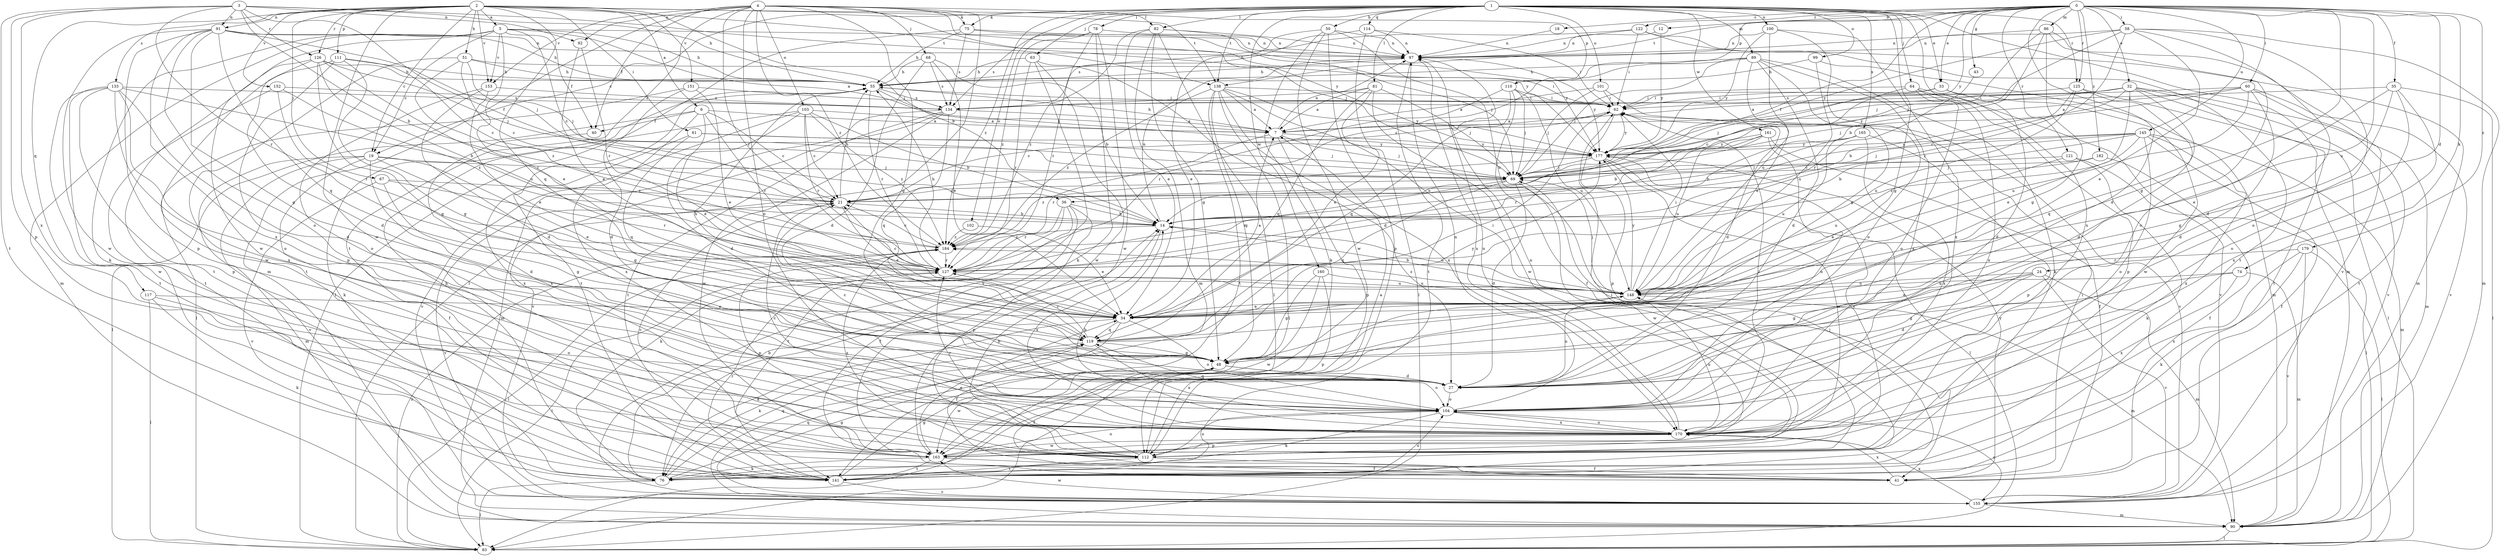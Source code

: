 strict digraph  {
0;
1;
2;
3;
4;
5;
6;
7;
12;
14;
18;
19;
21;
24;
27;
32;
33;
34;
35;
36;
40;
41;
43;
48;
50;
51;
55;
58;
60;
61;
62;
63;
64;
67;
68;
69;
74;
75;
76;
78;
81;
82;
83;
86;
89;
90;
91;
92;
97;
99;
100;
101;
102;
103;
104;
110;
111;
112;
114;
117;
119;
121;
122;
125;
126;
127;
133;
134;
138;
141;
145;
148;
151;
152;
153;
155;
160;
161;
163;
165;
170;
177;
179;
182;
184;
0 -> 12  [label=b];
0 -> 18  [label=c];
0 -> 24  [label=d];
0 -> 27  [label=d];
0 -> 32  [label=e];
0 -> 33  [label=e];
0 -> 35  [label=f];
0 -> 36  [label=f];
0 -> 43  [label=g];
0 -> 48  [label=g];
0 -> 58  [label=i];
0 -> 60  [label=i];
0 -> 74  [label=k];
0 -> 86  [label=m];
0 -> 110  [label=p];
0 -> 121  [label=r];
0 -> 122  [label=r];
0 -> 125  [label=r];
0 -> 138  [label=t];
0 -> 145  [label=u];
0 -> 148  [label=u];
0 -> 177  [label=y];
0 -> 179  [label=z];
0 -> 182  [label=z];
1 -> 19  [label=c];
1 -> 33  [label=e];
1 -> 48  [label=g];
1 -> 50  [label=h];
1 -> 63  [label=j];
1 -> 64  [label=j];
1 -> 75  [label=k];
1 -> 78  [label=l];
1 -> 81  [label=l];
1 -> 82  [label=l];
1 -> 89  [label=m];
1 -> 90  [label=m];
1 -> 99  [label=o];
1 -> 100  [label=o];
1 -> 101  [label=o];
1 -> 102  [label=o];
1 -> 114  [label=q];
1 -> 125  [label=r];
1 -> 138  [label=t];
1 -> 160  [label=w];
1 -> 161  [label=w];
1 -> 165  [label=x];
1 -> 170  [label=x];
1 -> 184  [label=z];
2 -> 5  [label=a];
2 -> 6  [label=a];
2 -> 14  [label=b];
2 -> 19  [label=c];
2 -> 51  [label=h];
2 -> 61  [label=i];
2 -> 67  [label=j];
2 -> 91  [label=n];
2 -> 110  [label=p];
2 -> 111  [label=p];
2 -> 117  [label=q];
2 -> 119  [label=q];
2 -> 126  [label=r];
2 -> 133  [label=s];
2 -> 138  [label=t];
2 -> 151  [label=v];
2 -> 152  [label=v];
2 -> 153  [label=v];
2 -> 163  [label=w];
2 -> 177  [label=y];
3 -> 14  [label=b];
3 -> 36  [label=f];
3 -> 55  [label=h];
3 -> 91  [label=n];
3 -> 92  [label=n];
3 -> 112  [label=p];
3 -> 126  [label=r];
3 -> 127  [label=r];
3 -> 138  [label=t];
3 -> 141  [label=t];
3 -> 170  [label=x];
4 -> 40  [label=f];
4 -> 48  [label=g];
4 -> 68  [label=j];
4 -> 69  [label=j];
4 -> 75  [label=k];
4 -> 82  [label=l];
4 -> 83  [label=l];
4 -> 90  [label=m];
4 -> 92  [label=n];
4 -> 103  [label=o];
4 -> 104  [label=o];
4 -> 127  [label=r];
4 -> 141  [label=t];
4 -> 153  [label=v];
4 -> 177  [label=y];
4 -> 184  [label=z];
5 -> 7  [label=a];
5 -> 19  [label=c];
5 -> 21  [label=c];
5 -> 34  [label=e];
5 -> 40  [label=f];
5 -> 55  [label=h];
5 -> 76  [label=k];
5 -> 90  [label=m];
5 -> 97  [label=n];
5 -> 153  [label=v];
5 -> 163  [label=w];
6 -> 7  [label=a];
6 -> 21  [label=c];
6 -> 34  [label=e];
6 -> 40  [label=f];
6 -> 83  [label=l];
6 -> 127  [label=r];
6 -> 170  [label=x];
7 -> 55  [label=h];
7 -> 69  [label=j];
7 -> 97  [label=n];
7 -> 112  [label=p];
7 -> 127  [label=r];
7 -> 177  [label=y];
12 -> 97  [label=n];
12 -> 177  [label=y];
14 -> 97  [label=n];
14 -> 148  [label=u];
14 -> 170  [label=x];
14 -> 184  [label=z];
18 -> 97  [label=n];
19 -> 27  [label=d];
19 -> 34  [label=e];
19 -> 41  [label=f];
19 -> 48  [label=g];
19 -> 69  [label=j];
19 -> 90  [label=m];
19 -> 155  [label=v];
21 -> 14  [label=b];
21 -> 34  [label=e];
21 -> 55  [label=h];
21 -> 155  [label=v];
24 -> 27  [label=d];
24 -> 34  [label=e];
24 -> 48  [label=g];
24 -> 90  [label=m];
24 -> 148  [label=u];
24 -> 155  [label=v];
27 -> 21  [label=c];
27 -> 104  [label=o];
27 -> 148  [label=u];
32 -> 7  [label=a];
32 -> 21  [label=c];
32 -> 34  [label=e];
32 -> 90  [label=m];
32 -> 119  [label=q];
32 -> 134  [label=s];
32 -> 141  [label=t];
32 -> 155  [label=v];
32 -> 177  [label=y];
33 -> 27  [label=d];
33 -> 62  [label=i];
33 -> 69  [label=j];
33 -> 163  [label=w];
34 -> 7  [label=a];
34 -> 41  [label=f];
34 -> 76  [label=k];
34 -> 104  [label=o];
34 -> 119  [label=q];
35 -> 34  [label=e];
35 -> 48  [label=g];
35 -> 83  [label=l];
35 -> 104  [label=o];
35 -> 134  [label=s];
35 -> 170  [label=x];
36 -> 14  [label=b];
36 -> 41  [label=f];
36 -> 76  [label=k];
36 -> 112  [label=p];
36 -> 127  [label=r];
36 -> 141  [label=t];
40 -> 170  [label=x];
41 -> 62  [label=i];
41 -> 170  [label=x];
41 -> 177  [label=y];
43 -> 127  [label=r];
48 -> 27  [label=d];
48 -> 41  [label=f];
48 -> 104  [label=o];
48 -> 163  [label=w];
50 -> 34  [label=e];
50 -> 76  [label=k];
50 -> 97  [label=n];
50 -> 112  [label=p];
50 -> 148  [label=u];
50 -> 163  [label=w];
51 -> 21  [label=c];
51 -> 55  [label=h];
51 -> 62  [label=i];
51 -> 69  [label=j];
51 -> 141  [label=t];
51 -> 184  [label=z];
55 -> 62  [label=i];
55 -> 127  [label=r];
55 -> 134  [label=s];
55 -> 141  [label=t];
55 -> 177  [label=y];
58 -> 27  [label=d];
58 -> 34  [label=e];
58 -> 69  [label=j];
58 -> 90  [label=m];
58 -> 97  [label=n];
58 -> 104  [label=o];
58 -> 127  [label=r];
58 -> 177  [label=y];
60 -> 7  [label=a];
60 -> 27  [label=d];
60 -> 62  [label=i];
60 -> 69  [label=j];
60 -> 141  [label=t];
60 -> 148  [label=u];
60 -> 155  [label=v];
61 -> 69  [label=j];
61 -> 119  [label=q];
61 -> 170  [label=x];
61 -> 177  [label=y];
62 -> 7  [label=a];
62 -> 21  [label=c];
62 -> 112  [label=p];
62 -> 155  [label=v];
62 -> 177  [label=y];
63 -> 27  [label=d];
63 -> 55  [label=h];
63 -> 127  [label=r];
63 -> 155  [label=v];
63 -> 163  [label=w];
64 -> 21  [label=c];
64 -> 62  [label=i];
64 -> 104  [label=o];
64 -> 112  [label=p];
64 -> 155  [label=v];
64 -> 170  [label=x];
67 -> 21  [label=c];
67 -> 48  [label=g];
67 -> 127  [label=r];
67 -> 155  [label=v];
68 -> 14  [label=b];
68 -> 27  [label=d];
68 -> 34  [label=e];
68 -> 55  [label=h];
68 -> 134  [label=s];
69 -> 21  [label=c];
69 -> 27  [label=d];
69 -> 119  [label=q];
69 -> 127  [label=r];
69 -> 163  [label=w];
74 -> 48  [label=g];
74 -> 90  [label=m];
74 -> 148  [label=u];
74 -> 170  [label=x];
75 -> 55  [label=h];
75 -> 83  [label=l];
75 -> 97  [label=n];
75 -> 134  [label=s];
75 -> 177  [label=y];
76 -> 14  [label=b];
76 -> 48  [label=g];
76 -> 55  [label=h];
76 -> 83  [label=l];
76 -> 119  [label=q];
78 -> 76  [label=k];
78 -> 97  [label=n];
78 -> 127  [label=r];
78 -> 134  [label=s];
78 -> 163  [label=w];
78 -> 184  [label=z];
81 -> 7  [label=a];
81 -> 34  [label=e];
81 -> 69  [label=j];
81 -> 119  [label=q];
81 -> 134  [label=s];
81 -> 163  [label=w];
82 -> 34  [label=e];
82 -> 48  [label=g];
82 -> 69  [label=j];
82 -> 83  [label=l];
82 -> 90  [label=m];
82 -> 97  [label=n];
82 -> 184  [label=z];
83 -> 184  [label=z];
86 -> 14  [label=b];
86 -> 48  [label=g];
86 -> 69  [label=j];
86 -> 97  [label=n];
86 -> 104  [label=o];
86 -> 155  [label=v];
89 -> 21  [label=c];
89 -> 27  [label=d];
89 -> 34  [label=e];
89 -> 55  [label=h];
89 -> 69  [label=j];
89 -> 76  [label=k];
89 -> 104  [label=o];
89 -> 170  [label=x];
90 -> 83  [label=l];
91 -> 48  [label=g];
91 -> 55  [label=h];
91 -> 69  [label=j];
91 -> 97  [label=n];
91 -> 104  [label=o];
91 -> 112  [label=p];
91 -> 119  [label=q];
91 -> 163  [label=w];
91 -> 170  [label=x];
92 -> 34  [label=e];
92 -> 127  [label=r];
97 -> 55  [label=h];
97 -> 141  [label=t];
97 -> 170  [label=x];
97 -> 177  [label=y];
99 -> 55  [label=h];
99 -> 90  [label=m];
99 -> 148  [label=u];
100 -> 48  [label=g];
100 -> 97  [label=n];
100 -> 148  [label=u];
100 -> 170  [label=x];
100 -> 177  [label=y];
101 -> 7  [label=a];
101 -> 27  [label=d];
101 -> 62  [label=i];
101 -> 69  [label=j];
102 -> 34  [label=e];
102 -> 184  [label=z];
103 -> 7  [label=a];
103 -> 14  [label=b];
103 -> 21  [label=c];
103 -> 27  [label=d];
103 -> 76  [label=k];
103 -> 127  [label=r];
103 -> 155  [label=v];
103 -> 184  [label=z];
104 -> 76  [label=k];
104 -> 97  [label=n];
104 -> 119  [label=q];
104 -> 170  [label=x];
110 -> 41  [label=f];
110 -> 62  [label=i];
110 -> 69  [label=j];
110 -> 119  [label=q];
110 -> 127  [label=r];
110 -> 148  [label=u];
111 -> 21  [label=c];
111 -> 48  [label=g];
111 -> 55  [label=h];
111 -> 112  [label=p];
111 -> 163  [label=w];
112 -> 7  [label=a];
112 -> 14  [label=b];
112 -> 41  [label=f];
112 -> 97  [label=n];
112 -> 104  [label=o];
112 -> 141  [label=t];
112 -> 184  [label=z];
114 -> 62  [label=i];
114 -> 83  [label=l];
114 -> 97  [label=n];
114 -> 134  [label=s];
117 -> 34  [label=e];
117 -> 76  [label=k];
117 -> 83  [label=l];
117 -> 104  [label=o];
119 -> 48  [label=g];
119 -> 55  [label=h];
119 -> 62  [label=i];
119 -> 76  [label=k];
119 -> 127  [label=r];
119 -> 170  [label=x];
119 -> 177  [label=y];
121 -> 34  [label=e];
121 -> 69  [label=j];
121 -> 76  [label=k];
121 -> 83  [label=l];
122 -> 55  [label=h];
122 -> 62  [label=i];
122 -> 90  [label=m];
122 -> 97  [label=n];
122 -> 141  [label=t];
125 -> 14  [label=b];
125 -> 27  [label=d];
125 -> 62  [label=i];
125 -> 83  [label=l];
125 -> 148  [label=u];
126 -> 27  [label=d];
126 -> 48  [label=g];
126 -> 55  [label=h];
126 -> 69  [label=j];
126 -> 127  [label=r];
126 -> 141  [label=t];
126 -> 148  [label=u];
127 -> 55  [label=h];
127 -> 83  [label=l];
127 -> 148  [label=u];
133 -> 14  [label=b];
133 -> 27  [label=d];
133 -> 104  [label=o];
133 -> 112  [label=p];
133 -> 134  [label=s];
133 -> 141  [label=t];
133 -> 163  [label=w];
133 -> 170  [label=x];
134 -> 7  [label=a];
134 -> 90  [label=m];
134 -> 119  [label=q];
134 -> 141  [label=t];
134 -> 155  [label=v];
134 -> 163  [label=w];
138 -> 7  [label=a];
138 -> 48  [label=g];
138 -> 62  [label=i];
138 -> 83  [label=l];
138 -> 141  [label=t];
138 -> 148  [label=u];
138 -> 170  [label=x];
138 -> 177  [label=y];
138 -> 184  [label=z];
141 -> 48  [label=g];
141 -> 62  [label=i];
141 -> 69  [label=j];
141 -> 104  [label=o];
141 -> 127  [label=r];
141 -> 155  [label=v];
145 -> 14  [label=b];
145 -> 21  [label=c];
145 -> 41  [label=f];
145 -> 69  [label=j];
145 -> 90  [label=m];
145 -> 104  [label=o];
145 -> 170  [label=x];
145 -> 177  [label=y];
145 -> 184  [label=z];
148 -> 14  [label=b];
148 -> 21  [label=c];
148 -> 34  [label=e];
148 -> 62  [label=i];
148 -> 69  [label=j];
148 -> 90  [label=m];
148 -> 177  [label=y];
148 -> 184  [label=z];
151 -> 27  [label=d];
151 -> 34  [label=e];
151 -> 62  [label=i];
151 -> 83  [label=l];
152 -> 127  [label=r];
152 -> 134  [label=s];
152 -> 141  [label=t];
152 -> 184  [label=z];
153 -> 27  [label=d];
153 -> 34  [label=e];
153 -> 104  [label=o];
153 -> 134  [label=s];
155 -> 90  [label=m];
155 -> 104  [label=o];
155 -> 119  [label=q];
155 -> 163  [label=w];
155 -> 170  [label=x];
160 -> 48  [label=g];
160 -> 112  [label=p];
160 -> 148  [label=u];
160 -> 163  [label=w];
161 -> 14  [label=b];
161 -> 41  [label=f];
161 -> 104  [label=o];
161 -> 127  [label=r];
161 -> 148  [label=u];
161 -> 177  [label=y];
163 -> 21  [label=c];
163 -> 34  [label=e];
163 -> 41  [label=f];
163 -> 76  [label=k];
163 -> 104  [label=o];
163 -> 141  [label=t];
163 -> 177  [label=y];
165 -> 14  [label=b];
165 -> 112  [label=p];
165 -> 148  [label=u];
165 -> 170  [label=x];
165 -> 177  [label=y];
170 -> 14  [label=b];
170 -> 21  [label=c];
170 -> 62  [label=i];
170 -> 97  [label=n];
170 -> 104  [label=o];
170 -> 112  [label=p];
170 -> 127  [label=r];
170 -> 148  [label=u];
170 -> 163  [label=w];
177 -> 69  [label=j];
177 -> 83  [label=l];
177 -> 163  [label=w];
177 -> 184  [label=z];
179 -> 76  [label=k];
179 -> 83  [label=l];
179 -> 127  [label=r];
179 -> 155  [label=v];
179 -> 170  [label=x];
182 -> 41  [label=f];
182 -> 69  [label=j];
182 -> 148  [label=u];
184 -> 21  [label=c];
184 -> 83  [label=l];
184 -> 112  [label=p];
184 -> 127  [label=r];
}
